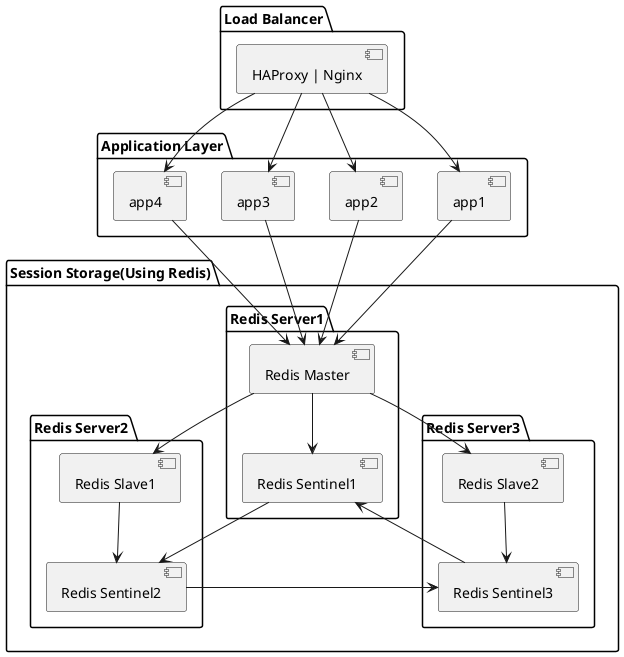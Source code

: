 @startuml

package "Load Balancer" {
    ["HAProxy | Nginx"]
}

package "Application Layer" {
    ["app1"]
    ["app2"]
    ["app3"]
    ["app4"]
}

package "Session Storage(Using Redis)" {
    package "Redis Server1" {
        ["Redis Master"]
        ["Redis Sentinel1"]
    }
    package "Redis Server2" {
        ["Redis Slave1"]
        ["Redis Sentinel2"]
    }
    package "Redis Server3" {
        ["Redis Slave2"]
        ["Redis Sentinel3"]
    }
}

["HAProxy | Nginx"] --> ["app1"]
["HAProxy | Nginx"] --> ["app2"]
["HAProxy | Nginx"] --> ["app3"]
["HAProxy | Nginx"] --> ["app4"]

["app1"] --> ["Redis Master"]
["app2"] --> ["Redis Master"]
["app3"] --> ["Redis Master"]
["app4"] --> ["Redis Master"]

["Redis Master"] --> ["Redis Slave1"]
["Redis Master"] --> ["Redis Slave2"]

["Redis Master"] --> ["Redis Sentinel1"]
["Redis Slave1"] --> ["Redis Sentinel2"]
["Redis Slave2"] --> ["Redis Sentinel3"]

["Redis Sentinel1"] --> ["Redis Sentinel2"]
["Redis Sentinel2"] --> ["Redis Sentinel3"]
["Redis Sentinel3"] --> ["Redis Sentinel1"]

@enduml